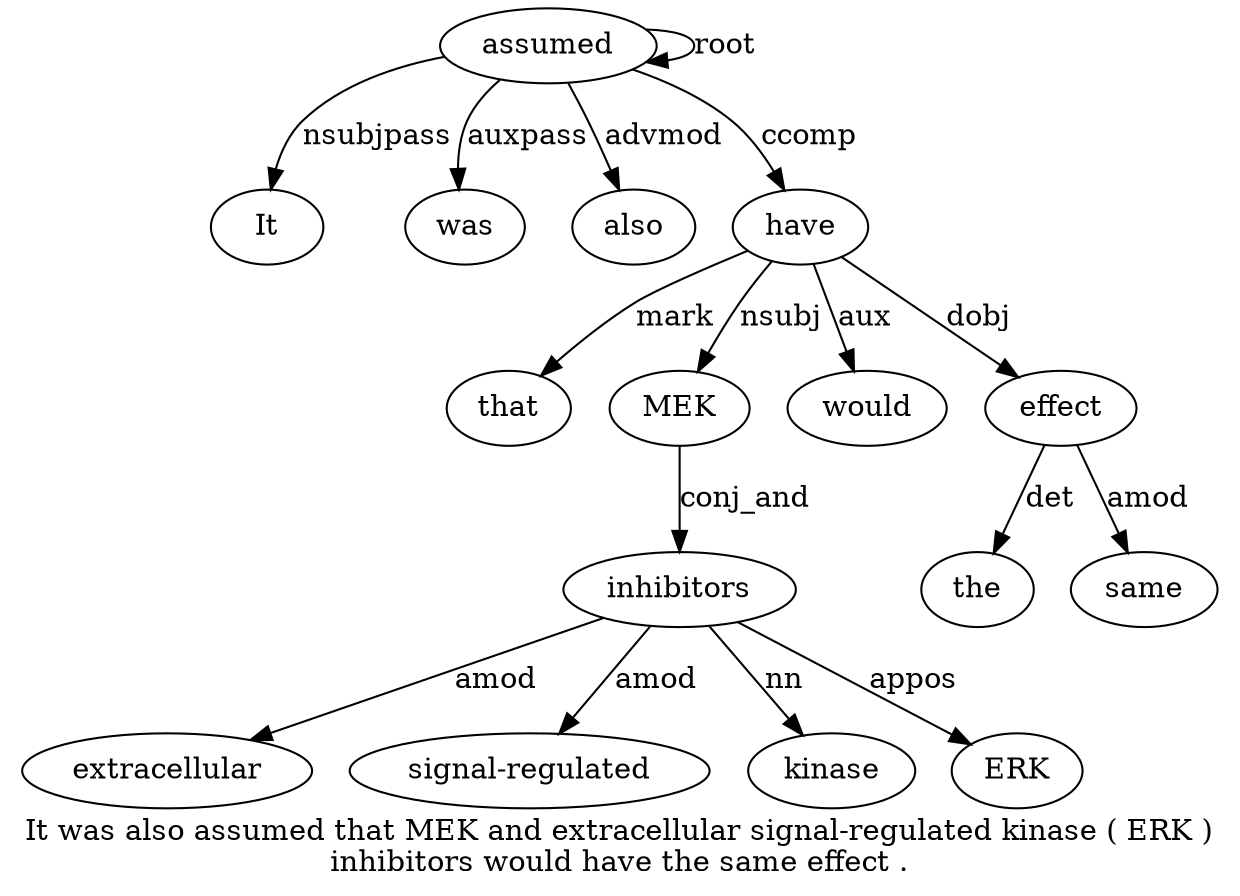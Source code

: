 digraph "It was also assumed that MEK and extracellular signal-regulated kinase ( ERK ) inhibitors would have the same effect ." {
label="It was also assumed that MEK and extracellular signal-regulated kinase ( ERK )
inhibitors would have the same effect .";
assumed4 [style=filled, fillcolor=white, label=assumed];
It1 [style=filled, fillcolor=white, label=It];
assumed4 -> It1  [label=nsubjpass];
was2 [style=filled, fillcolor=white, label=was];
assumed4 -> was2  [label=auxpass];
also3 [style=filled, fillcolor=white, label=also];
assumed4 -> also3  [label=advmod];
assumed4 -> assumed4  [label=root];
have16 [style=filled, fillcolor=white, label=have];
that5 [style=filled, fillcolor=white, label=that];
have16 -> that5  [label=mark];
MEK6 [style=filled, fillcolor=white, label=MEK];
have16 -> MEK6  [label=nsubj];
inhibitors14 [style=filled, fillcolor=white, label=inhibitors];
extracellular8 [style=filled, fillcolor=white, label=extracellular];
inhibitors14 -> extracellular8  [label=amod];
"signal-regulated9" [style=filled, fillcolor=white, label="signal-regulated"];
inhibitors14 -> "signal-regulated9"  [label=amod];
kinase10 [style=filled, fillcolor=white, label=kinase];
inhibitors14 -> kinase10  [label=nn];
ERK12 [style=filled, fillcolor=white, label=ERK];
inhibitors14 -> ERK12  [label=appos];
MEK6 -> inhibitors14  [label=conj_and];
would15 [style=filled, fillcolor=white, label=would];
have16 -> would15  [label=aux];
assumed4 -> have16  [label=ccomp];
effect19 [style=filled, fillcolor=white, label=effect];
the17 [style=filled, fillcolor=white, label=the];
effect19 -> the17  [label=det];
same18 [style=filled, fillcolor=white, label=same];
effect19 -> same18  [label=amod];
have16 -> effect19  [label=dobj];
}
